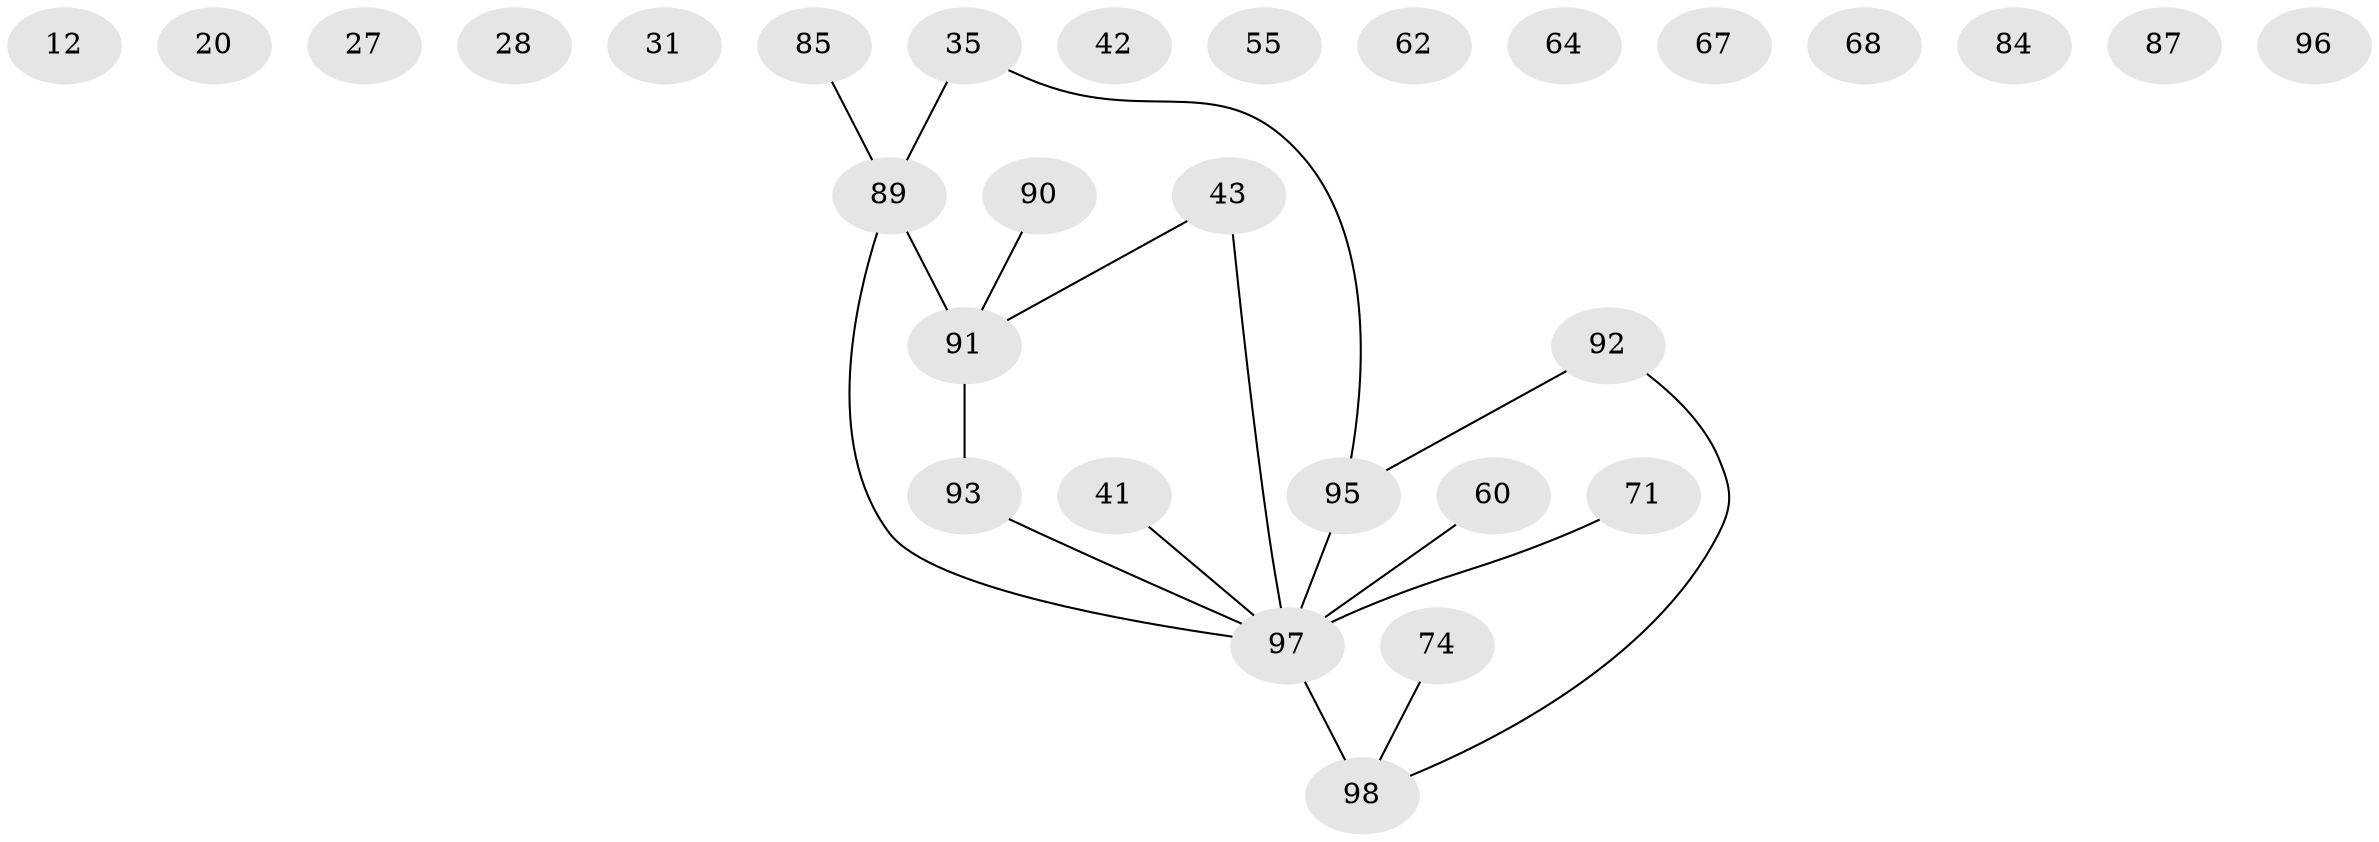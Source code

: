 // original degree distribution, {2: 0.2857142857142857, 3: 0.1836734693877551, 1: 0.23469387755102042, 0: 0.12244897959183673, 4: 0.09183673469387756, 5: 0.05102040816326531, 7: 0.02040816326530612, 6: 0.01020408163265306}
// Generated by graph-tools (version 1.1) at 2025/44/03/04/25 21:44:10]
// undirected, 29 vertices, 18 edges
graph export_dot {
graph [start="1"]
  node [color=gray90,style=filled];
  12;
  20;
  27;
  28;
  31;
  35;
  41;
  42;
  43 [super="+6+38+33+36"];
  55 [super="+21"];
  60;
  62 [super="+23"];
  64;
  67;
  68;
  71 [super="+24"];
  74 [super="+65"];
  84;
  85;
  87;
  89 [super="+40+51+56+78"];
  90;
  91 [super="+61+72"];
  92 [super="+8+77+50+86"];
  93 [super="+59+88"];
  95 [super="+47"];
  96;
  97 [super="+82+76+81"];
  98 [super="+2+63+94+73"];
  35 -- 89 [weight=2];
  35 -- 95;
  41 -- 97;
  43 -- 97 [weight=3];
  43 -- 91 [weight=2];
  60 -- 97 [weight=2];
  71 -- 97;
  74 -- 98;
  85 -- 89;
  89 -- 97 [weight=3];
  89 -- 91 [weight=3];
  90 -- 91;
  91 -- 93 [weight=3];
  92 -- 98 [weight=2];
  92 -- 95 [weight=2];
  93 -- 97 [weight=2];
  95 -- 97 [weight=4];
  97 -- 98 [weight=3];
}
